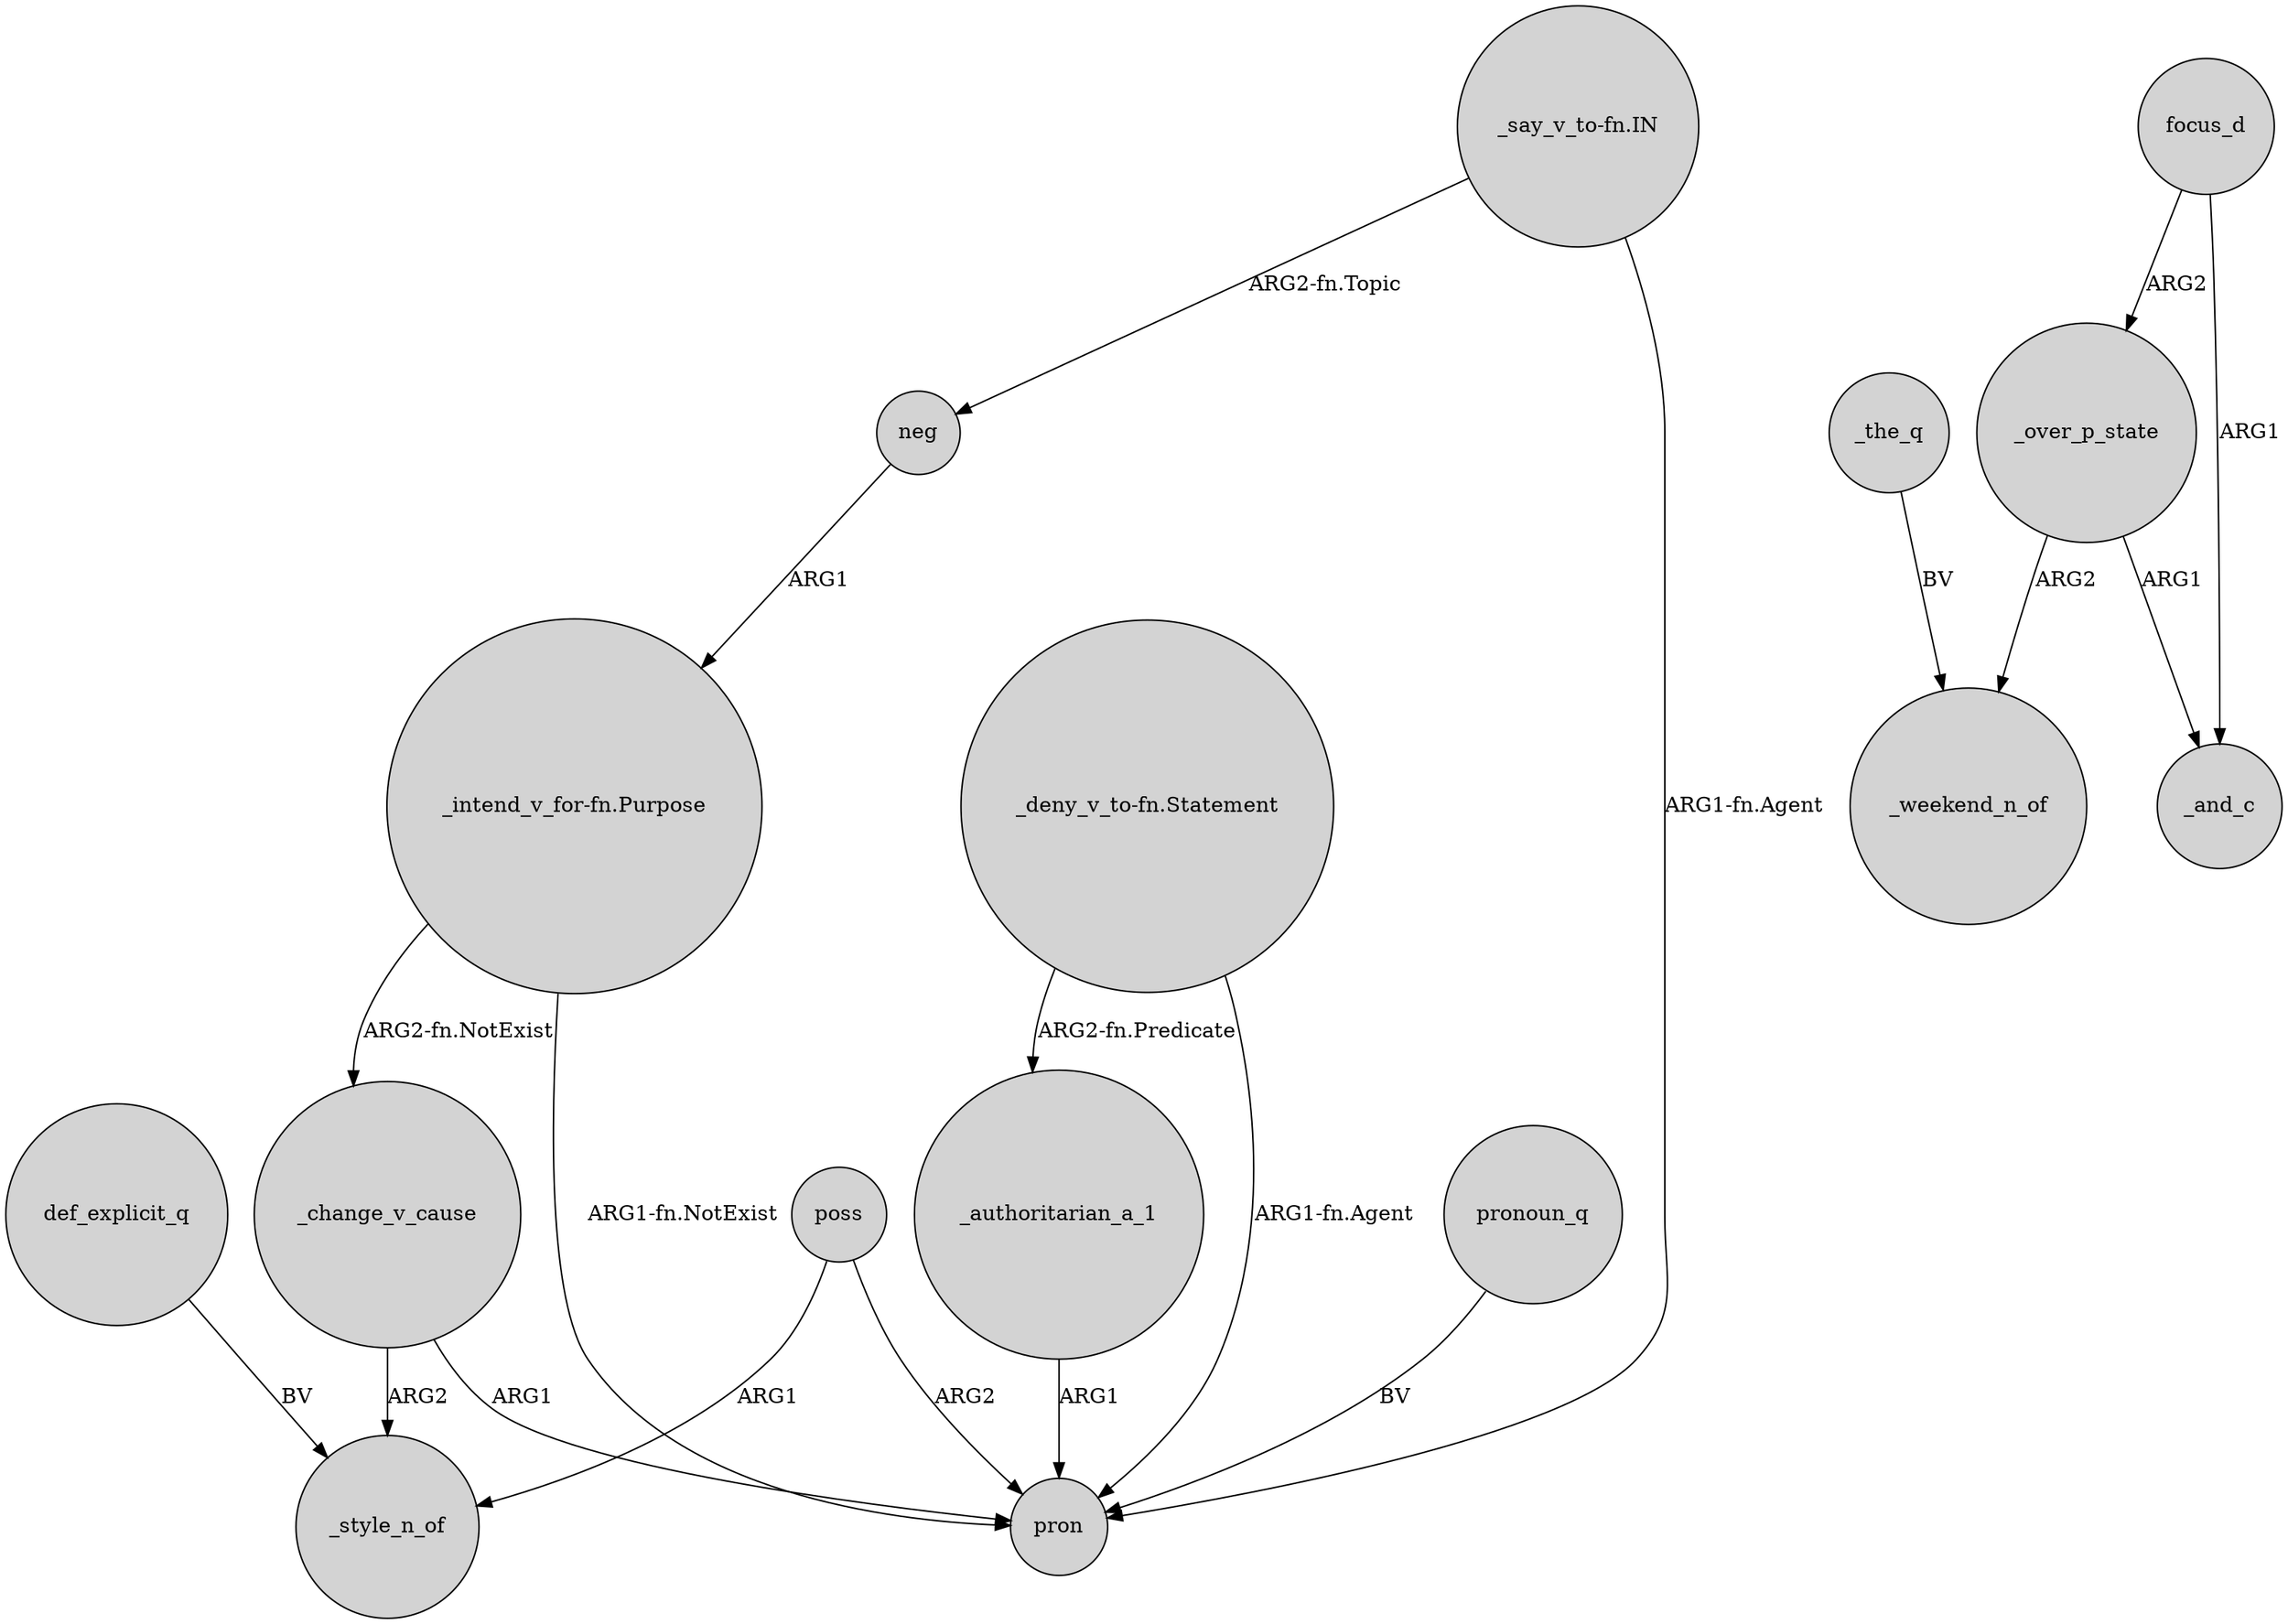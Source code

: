 digraph {
	node [shape=circle style=filled]
	poss -> pron [label=ARG2]
	focus_d -> _over_p_state [label=ARG2]
	_change_v_cause -> _style_n_of [label=ARG2]
	"_intend_v_for-fn.Purpose" -> pron [label="ARG1-fn.NotExist"]
	"_deny_v_to-fn.Statement" -> pron [label="ARG1-fn.Agent"]
	pronoun_q -> pron [label=BV]
	_over_p_state -> _weekend_n_of [label=ARG2]
	_over_p_state -> _and_c [label=ARG1]
	neg -> "_intend_v_for-fn.Purpose" [label=ARG1]
	_the_q -> _weekend_n_of [label=BV]
	focus_d -> _and_c [label=ARG1]
	"_deny_v_to-fn.Statement" -> _authoritarian_a_1 [label="ARG2-fn.Predicate"]
	_change_v_cause -> pron [label=ARG1]
	"_say_v_to-fn.IN" -> pron [label="ARG1-fn.Agent"]
	"_say_v_to-fn.IN" -> neg [label="ARG2-fn.Topic"]
	poss -> _style_n_of [label=ARG1]
	"_intend_v_for-fn.Purpose" -> _change_v_cause [label="ARG2-fn.NotExist"]
	_authoritarian_a_1 -> pron [label=ARG1]
	def_explicit_q -> _style_n_of [label=BV]
}
